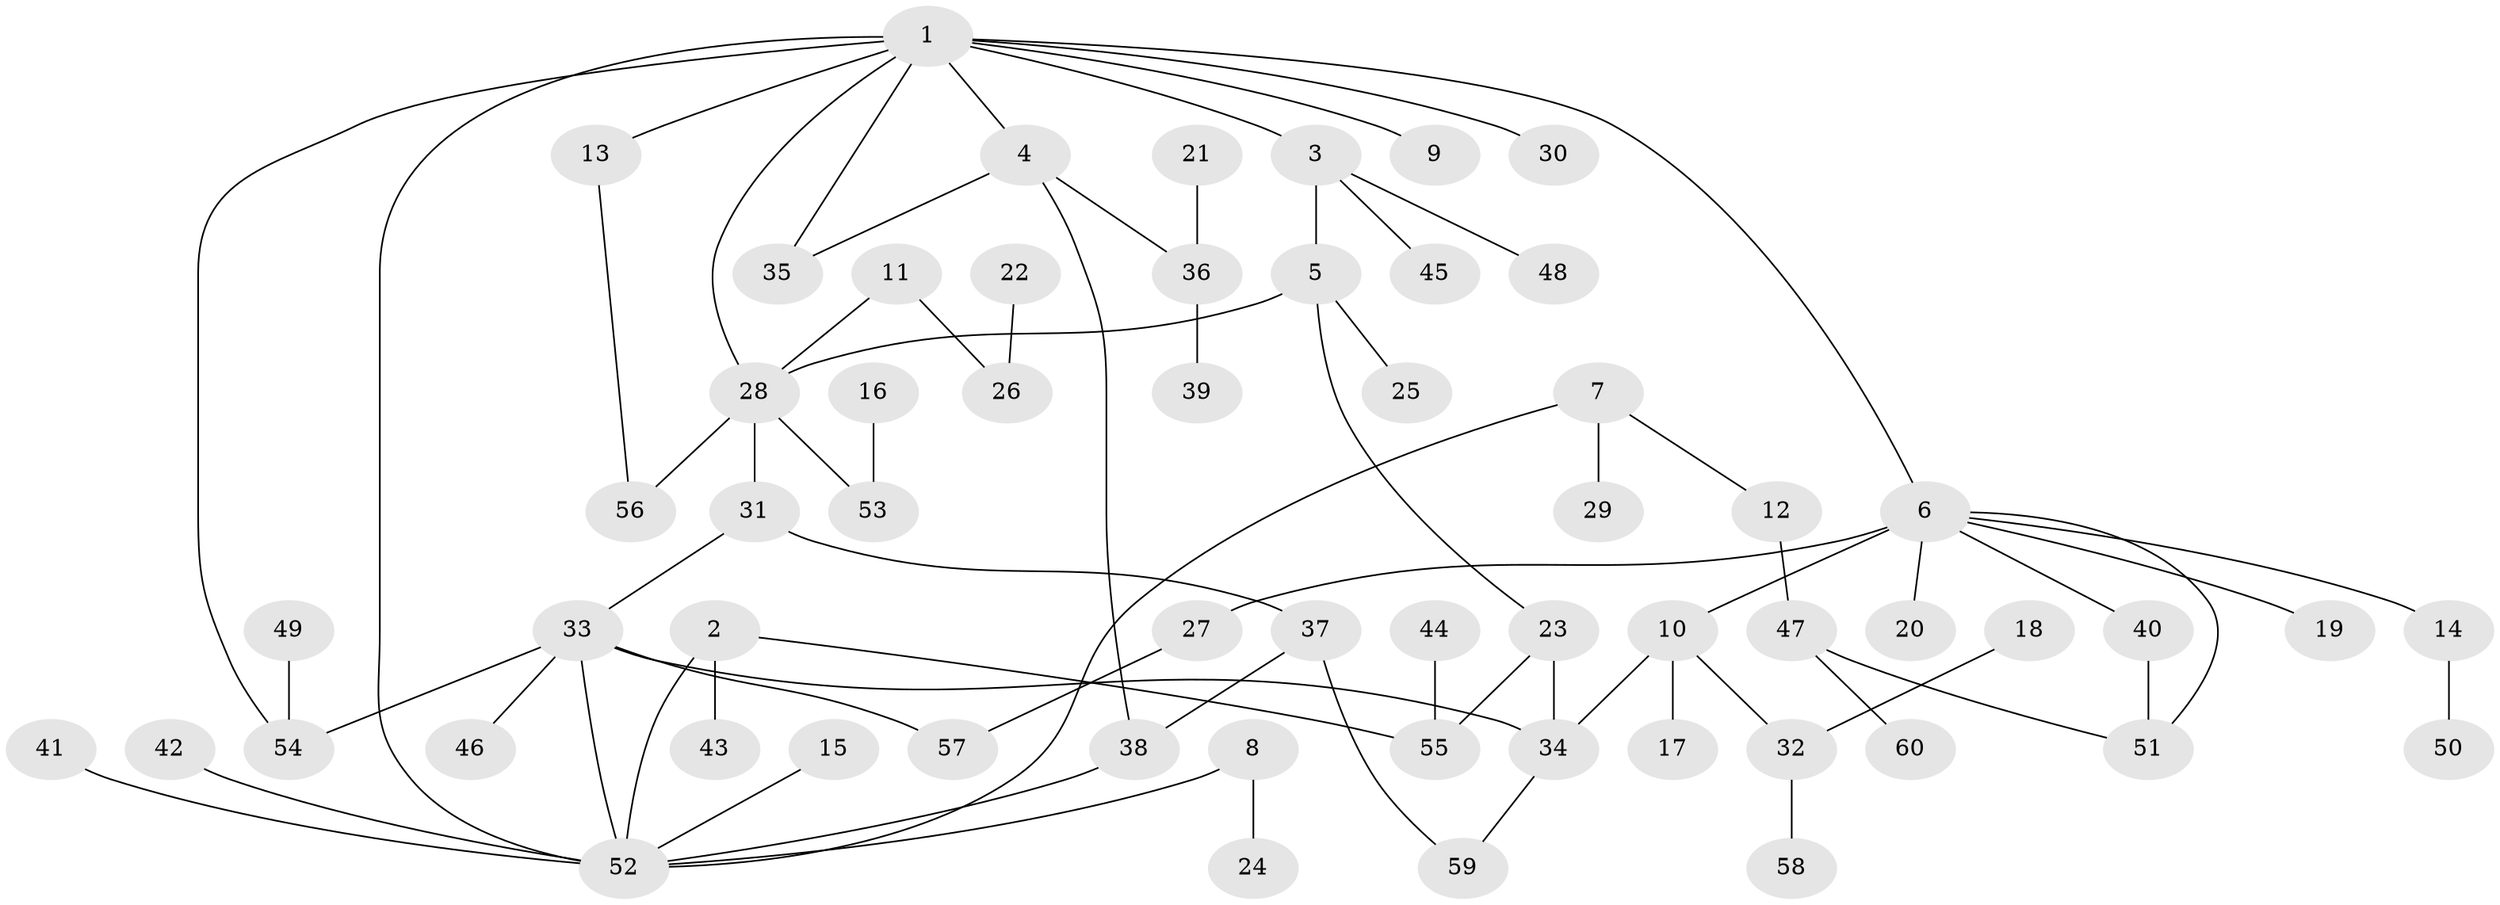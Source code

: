 // original degree distribution, {7: 0.01680672268907563, 4: 0.1092436974789916, 5: 0.025210084033613446, 9: 0.008403361344537815, 3: 0.15966386554621848, 1: 0.3949579831932773, 2: 0.2773109243697479, 6: 0.008403361344537815}
// Generated by graph-tools (version 1.1) at 2025/49/03/09/25 03:49:22]
// undirected, 60 vertices, 73 edges
graph export_dot {
graph [start="1"]
  node [color=gray90,style=filled];
  1;
  2;
  3;
  4;
  5;
  6;
  7;
  8;
  9;
  10;
  11;
  12;
  13;
  14;
  15;
  16;
  17;
  18;
  19;
  20;
  21;
  22;
  23;
  24;
  25;
  26;
  27;
  28;
  29;
  30;
  31;
  32;
  33;
  34;
  35;
  36;
  37;
  38;
  39;
  40;
  41;
  42;
  43;
  44;
  45;
  46;
  47;
  48;
  49;
  50;
  51;
  52;
  53;
  54;
  55;
  56;
  57;
  58;
  59;
  60;
  1 -- 3 [weight=1.0];
  1 -- 4 [weight=1.0];
  1 -- 6 [weight=1.0];
  1 -- 9 [weight=1.0];
  1 -- 13 [weight=1.0];
  1 -- 28 [weight=1.0];
  1 -- 30 [weight=1.0];
  1 -- 35 [weight=1.0];
  1 -- 52 [weight=1.0];
  1 -- 54 [weight=1.0];
  2 -- 43 [weight=1.0];
  2 -- 52 [weight=1.0];
  2 -- 55 [weight=1.0];
  3 -- 5 [weight=1.0];
  3 -- 45 [weight=1.0];
  3 -- 48 [weight=1.0];
  4 -- 35 [weight=1.0];
  4 -- 36 [weight=1.0];
  4 -- 38 [weight=1.0];
  5 -- 23 [weight=1.0];
  5 -- 25 [weight=1.0];
  5 -- 28 [weight=1.0];
  6 -- 10 [weight=1.0];
  6 -- 14 [weight=1.0];
  6 -- 19 [weight=1.0];
  6 -- 20 [weight=1.0];
  6 -- 27 [weight=1.0];
  6 -- 40 [weight=1.0];
  6 -- 51 [weight=1.0];
  7 -- 12 [weight=1.0];
  7 -- 29 [weight=1.0];
  7 -- 52 [weight=1.0];
  8 -- 24 [weight=1.0];
  8 -- 52 [weight=1.0];
  10 -- 17 [weight=1.0];
  10 -- 32 [weight=1.0];
  10 -- 34 [weight=1.0];
  11 -- 26 [weight=1.0];
  11 -- 28 [weight=1.0];
  12 -- 47 [weight=1.0];
  13 -- 56 [weight=1.0];
  14 -- 50 [weight=1.0];
  15 -- 52 [weight=1.0];
  16 -- 53 [weight=1.0];
  18 -- 32 [weight=1.0];
  21 -- 36 [weight=1.0];
  22 -- 26 [weight=1.0];
  23 -- 34 [weight=1.0];
  23 -- 55 [weight=1.0];
  27 -- 57 [weight=1.0];
  28 -- 31 [weight=1.0];
  28 -- 53 [weight=1.0];
  28 -- 56 [weight=1.0];
  31 -- 33 [weight=1.0];
  31 -- 37 [weight=1.0];
  32 -- 58 [weight=1.0];
  33 -- 34 [weight=1.0];
  33 -- 46 [weight=1.0];
  33 -- 52 [weight=1.0];
  33 -- 54 [weight=1.0];
  33 -- 57 [weight=1.0];
  34 -- 59 [weight=1.0];
  36 -- 39 [weight=1.0];
  37 -- 38 [weight=1.0];
  37 -- 59 [weight=1.0];
  38 -- 52 [weight=1.0];
  40 -- 51 [weight=1.0];
  41 -- 52 [weight=1.0];
  42 -- 52 [weight=1.0];
  44 -- 55 [weight=1.0];
  47 -- 51 [weight=1.0];
  47 -- 60 [weight=1.0];
  49 -- 54 [weight=1.0];
}
